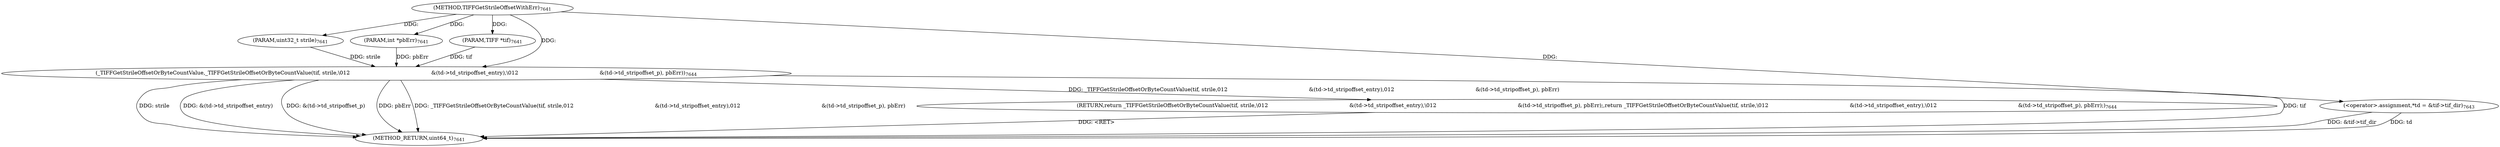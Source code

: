 digraph "TIFFGetStrileOffsetWithErr" {  
"98467" [label = <(METHOD,TIFFGetStrileOffsetWithErr)<SUB>7641</SUB>> ]
"98492" [label = <(METHOD_RETURN,uint64_t)<SUB>7641</SUB>> ]
"98468" [label = <(PARAM,TIFF *tif)<SUB>7641</SUB>> ]
"98469" [label = <(PARAM,uint32_t strile)<SUB>7641</SUB>> ]
"98470" [label = <(PARAM,int *pbErr)<SUB>7641</SUB>> ]
"98473" [label = <(&lt;operator&gt;.assignment,*td = &amp;tif-&gt;tif_dir)<SUB>7643</SUB>> ]
"98479" [label = <(RETURN,return _TIFFGetStrileOffsetOrByteCountValue(tif, strile,\012                                                &amp;(td-&gt;td_stripoffset_entry),\012                                                &amp;(td-&gt;td_stripoffset_p), pbErr);,return _TIFFGetStrileOffsetOrByteCountValue(tif, strile,\012                                                &amp;(td-&gt;td_stripoffset_entry),\012                                                &amp;(td-&gt;td_stripoffset_p), pbErr);)<SUB>7644</SUB>> ]
"98480" [label = <(_TIFFGetStrileOffsetOrByteCountValue,_TIFFGetStrileOffsetOrByteCountValue(tif, strile,\012                                                &amp;(td-&gt;td_stripoffset_entry),\012                                                &amp;(td-&gt;td_stripoffset_p), pbErr))<SUB>7644</SUB>> ]
  "98479" -> "98492"  [ label = "DDG: &lt;RET&gt;"] 
  "98473" -> "98492"  [ label = "DDG: td"] 
  "98473" -> "98492"  [ label = "DDG: &amp;tif-&gt;tif_dir"] 
  "98480" -> "98492"  [ label = "DDG: tif"] 
  "98480" -> "98492"  [ label = "DDG: strile"] 
  "98480" -> "98492"  [ label = "DDG: &amp;(td-&gt;td_stripoffset_entry)"] 
  "98480" -> "98492"  [ label = "DDG: &amp;(td-&gt;td_stripoffset_p)"] 
  "98480" -> "98492"  [ label = "DDG: pbErr"] 
  "98480" -> "98492"  [ label = "DDG: _TIFFGetStrileOffsetOrByteCountValue(tif, strile,\012                                                &amp;(td-&gt;td_stripoffset_entry),\012                                                &amp;(td-&gt;td_stripoffset_p), pbErr)"] 
  "98467" -> "98468"  [ label = "DDG: "] 
  "98467" -> "98469"  [ label = "DDG: "] 
  "98467" -> "98470"  [ label = "DDG: "] 
  "98480" -> "98479"  [ label = "DDG: _TIFFGetStrileOffsetOrByteCountValue(tif, strile,\012                                                &amp;(td-&gt;td_stripoffset_entry),\012                                                &amp;(td-&gt;td_stripoffset_p), pbErr)"] 
  "98467" -> "98473"  [ label = "DDG: "] 
  "98468" -> "98480"  [ label = "DDG: tif"] 
  "98467" -> "98480"  [ label = "DDG: "] 
  "98469" -> "98480"  [ label = "DDG: strile"] 
  "98470" -> "98480"  [ label = "DDG: pbErr"] 
}
